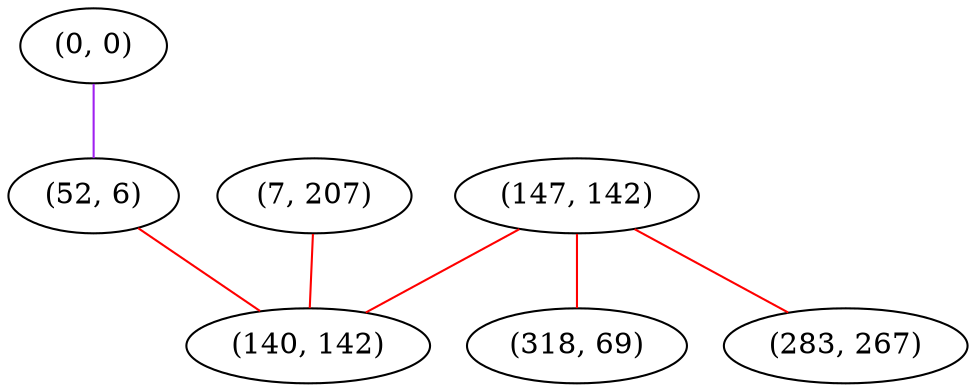 graph "" {
"(0, 0)";
"(7, 207)";
"(147, 142)";
"(52, 6)";
"(318, 69)";
"(140, 142)";
"(283, 267)";
"(0, 0)" -- "(52, 6)"  [color=purple, key=0, weight=4];
"(7, 207)" -- "(140, 142)"  [color=red, key=0, weight=1];
"(147, 142)" -- "(140, 142)"  [color=red, key=0, weight=1];
"(147, 142)" -- "(318, 69)"  [color=red, key=0, weight=1];
"(147, 142)" -- "(283, 267)"  [color=red, key=0, weight=1];
"(52, 6)" -- "(140, 142)"  [color=red, key=0, weight=1];
}
